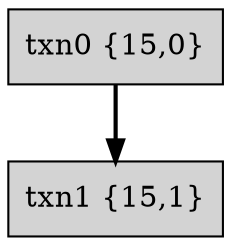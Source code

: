 digraph TokudbTxnTree{
	rankdir = TD
	node [shape=record, style=filled]
	edge [style = bold]

	root [label = "<head> txn0 \{15,0\}"]
	child1 [label = "<head> txn1 \{15,1\}"]

	root:head -> child1:head
}